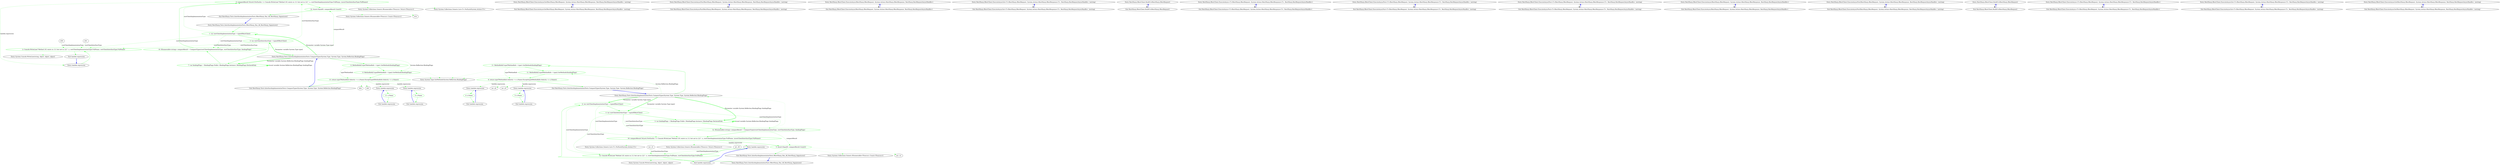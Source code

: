 digraph  {
d14 [cluster="lambda expression", color=green, community=0, label="2: Console.WriteLine(''Method {0} exists in {1} but not in {2}'', x, restClientImplementationType.FullName, restClientInterfaceType.FullName)", span="20-20"];
d15 [cluster="lambda expression", label="Exit lambda expression", span="20-20"];
d16 [cluster="System.Console.WriteLine(string, object, object, object)", label="Entry System.Console.WriteLine(string, object, object, object)", span="0-0"];
d13 [cluster="lambda expression", label="Entry lambda expression", span="20-20"];
d24 [cluster="lambda expression", label="Entry lambda expression", span="31-31"];
d25 [cluster="lambda expression", color=green, community=0, label="0: x.Name", span="31-31"];
d27 [cluster="lambda expression", label="Entry lambda expression", span="31-31"];
d28 [cluster="lambda expression", color=green, community=0, label="11: x.Name", span="31-31"];
d26 [cluster="lambda expression", label="Exit lambda expression", span="31-31"];
d29 [cluster="lambda expression", label="Exit lambda expression", span="31-31"];
d1 [cluster="RestSharp.Tests.InterfaceImplementationTests.IRestSharp_Has_All_RestSharp_Signatures()", color=green, community=0, label="1: var restClientImplementationType = typeof(RestClient)", span="14-14"];
d2 [cluster="RestSharp.Tests.InterfaceImplementationTests.IRestSharp_Has_All_RestSharp_Signatures()", color=green, community=0, label="3: var restClientInterfaceType = typeof(IRestClient)", span="15-15"];
d4 [cluster="RestSharp.Tests.InterfaceImplementationTests.IRestSharp_Has_All_RestSharp_Signatures()", color=green, community=0, label="10: IEnumerable<string> compareResult = CompareTypes(restClientImplementationType, restClientInterfaceType, bindingFlags)", span="19-19"];
d5 [cluster="RestSharp.Tests.InterfaceImplementationTests.IRestSharp_Has_All_RestSharp_Signatures()", color=green, community=0, label="5: compareResult.ToList().ForEach(x => Console.WriteLine(''Method {0} exists in {1} but not in {2}'', x, restClientImplementationType.FullName, \\nrestClientInterfaceType.FullName))", span="20-20"];
d0 [cluster="RestSharp.Tests.InterfaceImplementationTests.IRestSharp_Has_All_RestSharp_Signatures()", label="Entry RestSharp.Tests.InterfaceImplementationTests.IRestSharp_Has_All_RestSharp_Signatures()", span="11-11"];
d3 [cluster="RestSharp.Tests.InterfaceImplementationTests.IRestSharp_Has_All_RestSharp_Signatures()", color=green, community=0, label="7: var bindingFlags = BindingFlags.Public | BindingFlags.Instance | BindingFlags.DeclaredOnly", span="16-16"];
d6 [cluster="RestSharp.Tests.InterfaceImplementationTests.IRestSharp_Has_All_RestSharp_Signatures()", color=green, community=0, label="14: Assert.Equal(0, compareResult.Count())", span="23-23"];
d8 [cluster="RestSharp.Tests.InterfaceImplementationTests.CompareTypes(System.Type, System.Type, System.Reflection.BindingFlags)", label="Entry RestSharp.Tests.InterfaceImplementationTests.CompareTypes(System.Type, System.Type, System.Reflection.BindingFlags)", span="26-26"];
d9 [cluster="System.Collections.Generic.IEnumerable<TSource>.ToList<TSource>()", label="Entry System.Collections.Generic.IEnumerable<TSource>.ToList<TSource>()", span="0-0"];
d10 [cluster="System.Collections.Generic.List<T>.ForEach(System.Action<T>)", label="Entry System.Collections.Generic.List<T>.ForEach(System.Action<T>)", span="0-0"];
d7 [cluster="RestSharp.Tests.InterfaceImplementationTests.IRestSharp_Has_All_RestSharp_Signatures()", label="Exit RestSharp.Tests.InterfaceImplementationTests.IRestSharp_Has_All_RestSharp_Signatures()", span="11-11"];
d11 [cluster="System.Collections.Generic.IEnumerable<TSource>.Count<TSource>()", label="Entry System.Collections.Generic.IEnumerable<TSource>.Count<TSource>()", span="0-0"];
d17 [cluster="RestSharp.Tests.InterfaceImplementationTests.CompareTypes(System.Type, System.Type, System.Reflection.BindingFlags)", color=green, community=0, label="0: MethodInfo[] typeTMethodInfo = type1.GetMethods(bindingFlags)", span="28-28"];
d18 [cluster="RestSharp.Tests.InterfaceImplementationTests.CompareTypes(System.Type, System.Type, System.Reflection.BindingFlags)", color=green, community=0, label="0: MethodInfo[] typeXMethodInfo = type2.GetMethods(bindingFlags)", span="29-29"];
d19 [cluster="RestSharp.Tests.InterfaceImplementationTests.CompareTypes(System.Type, System.Type, System.Reflection.BindingFlags)", color=green, community=0, label="13: return typeTMethodInfo.Select(x => x.Name).Except(typeXMethodInfo.Select(x => x.Name));", span="31-31"];
d21 [cluster="System.Type.GetMethods(System.Reflection.BindingFlags)", label="Entry System.Type.GetMethods(System.Reflection.BindingFlags)", span="0-0"];
d20 [cluster="RestSharp.Tests.InterfaceImplementationTests.CompareTypes(System.Type, System.Type, System.Reflection.BindingFlags)", label="Exit RestSharp.Tests.InterfaceImplementationTests.CompareTypes(System.Type, System.Type, System.Reflection.BindingFlags)", span="26-26"];
m0_6 [cluster="RestSharp.IRestClient.ExecuteAsyncGet(RestSharp.IRestRequest, System.Action<RestSharp.IRestResponse, RestSharp.RestRequestAsyncHandle>, \\nstring)", file="IRestClient.cs", label="Entry RestSharp.IRestClient.ExecuteAsyncGet(RestSharp.IRestRequest, System.Action<RestSharp.IRestResponse, RestSharp.RestRequestAsyncHandle>, \\nstring)", span="79-79"];
m0_7 [cluster="RestSharp.IRestClient.ExecuteAsyncGet(RestSharp.IRestRequest, System.Action<RestSharp.IRestResponse, RestSharp.RestRequestAsyncHandle>, \\nstring)", file="IRestClient.cs", label="Exit RestSharp.IRestClient.ExecuteAsyncGet(RestSharp.IRestRequest, System.Action<RestSharp.IRestResponse, RestSharp.RestRequestAsyncHandle>, \\nstring)", span="79-79"];
m0_8 [cluster="RestSharp.IRestClient.ExecuteAsyncPost(RestSharp.IRestRequest, System.Action<RestSharp.IRestResponse, RestSharp.RestRequestAsyncHandle>, \\nstring)", file="IRestClient.cs", label="Entry RestSharp.IRestClient.ExecuteAsyncPost(RestSharp.IRestRequest, System.Action<RestSharp.IRestResponse, RestSharp.RestRequestAsyncHandle>, \\nstring)", span="87-87"];
m0_9 [cluster="RestSharp.IRestClient.ExecuteAsyncPost(RestSharp.IRestRequest, System.Action<RestSharp.IRestResponse, RestSharp.RestRequestAsyncHandle>, \\nstring)", file="IRestClient.cs", label="Exit RestSharp.IRestClient.ExecuteAsyncPost(RestSharp.IRestRequest, System.Action<RestSharp.IRestResponse, RestSharp.RestRequestAsyncHandle>, \\nstring)", span="87-87"];
m0_0 [cluster="RestSharp.IRestClient.ExecuteAsync(RestSharp.IRestRequest, System.Action<RestSharp.IRestResponse, RestSharp.RestRequestAsyncHandle>)", file="IRestClient.cs", label="Entry RestSharp.IRestClient.ExecuteAsync(RestSharp.IRestRequest, System.Action<RestSharp.IRestResponse, RestSharp.RestRequestAsyncHandle>)", span="52-52"];
m0_1 [cluster="RestSharp.IRestClient.ExecuteAsync(RestSharp.IRestRequest, System.Action<RestSharp.IRestResponse, RestSharp.RestRequestAsyncHandle>)", file="IRestClient.cs", label="Exit RestSharp.IRestClient.ExecuteAsync(RestSharp.IRestRequest, System.Action<RestSharp.IRestResponse, RestSharp.RestRequestAsyncHandle>)", span="52-52"];
m0_10 [cluster="RestSharp.IRestClient.ExecuteAsyncGet<T>(RestSharp.IRestRequest, System.Action<RestSharp.IRestResponse<T>, RestSharp.RestRequestAsyncHandle>, \\nstring)", file="IRestClient.cs", label="Entry RestSharp.IRestClient.ExecuteAsyncGet<T>(RestSharp.IRestRequest, System.Action<RestSharp.IRestResponse<T>, RestSharp.RestRequestAsyncHandle>, \\nstring)", span="96-96"];
m0_11 [cluster="RestSharp.IRestClient.ExecuteAsyncGet<T>(RestSharp.IRestRequest, System.Action<RestSharp.IRestResponse<T>, RestSharp.RestRequestAsyncHandle>, \\nstring)", file="IRestClient.cs", label="Exit RestSharp.IRestClient.ExecuteAsyncGet<T>(RestSharp.IRestRequest, System.Action<RestSharp.IRestResponse<T>, RestSharp.RestRequestAsyncHandle>, \\nstring)", span="96-96"];
m0_4 [cluster="RestSharp.IRestClient.BuildUri(RestSharp.IRestRequest)", file="IRestClient.cs", label="Entry RestSharp.IRestClient.BuildUri(RestSharp.IRestRequest)", span="71-71"];
m0_5 [cluster="RestSharp.IRestClient.BuildUri(RestSharp.IRestRequest)", file="IRestClient.cs", label="Exit RestSharp.IRestClient.BuildUri(RestSharp.IRestRequest)", span="71-71"];
m0_2 [cluster="RestSharp.IRestClient.ExecuteAsync<T>(RestSharp.IRestRequest, System.Action<RestSharp.IRestResponse<T>, RestSharp.RestRequestAsyncHandle>)", file="IRestClient.cs", label="Entry RestSharp.IRestClient.ExecuteAsync<T>(RestSharp.IRestRequest, System.Action<RestSharp.IRestResponse<T>, RestSharp.RestRequestAsyncHandle>)", span="54-54"];
m0_3 [cluster="RestSharp.IRestClient.ExecuteAsync<T>(RestSharp.IRestRequest, System.Action<RestSharp.IRestResponse<T>, RestSharp.RestRequestAsyncHandle>)", file="IRestClient.cs", label="Exit RestSharp.IRestClient.ExecuteAsync<T>(RestSharp.IRestRequest, System.Action<RestSharp.IRestResponse<T>, RestSharp.RestRequestAsyncHandle>)", span="54-54"];
m0_12 [cluster="RestSharp.IRestClient.ExecuteAsyncPost<T>(RestSharp.IRestRequest, System.Action<RestSharp.IRestResponse<T>, RestSharp.RestRequestAsyncHandle>, \\nstring)", file="IRestClient.cs", label="Entry RestSharp.IRestClient.ExecuteAsyncPost<T>(RestSharp.IRestRequest, System.Action<RestSharp.IRestResponse<T>, RestSharp.RestRequestAsyncHandle>, \\nstring)", span="105-105"];
m0_13 [cluster="RestSharp.IRestClient.ExecuteAsyncPost<T>(RestSharp.IRestRequest, System.Action<RestSharp.IRestResponse<T>, RestSharp.RestRequestAsyncHandle>, \\nstring)", file="IRestClient.cs", label="Exit RestSharp.IRestClient.ExecuteAsyncPost<T>(RestSharp.IRestRequest, System.Action<RestSharp.IRestResponse<T>, RestSharp.RestRequestAsyncHandle>, \\nstring)", span="105-105"];
m1_0_12 [cluster="RestSharp.IRestClient.ExecuteAsyncPost<T>(RestSharp.IRestRequest, System.Action<RestSharp.IRestResponse<T>, RestSharp.RestRequestAsyncHandle>, \\nstring)", file=merged, label="Entry RestSharp.IRestClient.ExecuteAsyncPost<T>(RestSharp.IRestRequest, System.Action<RestSharp.IRestResponse<T>, RestSharp.RestRequestAsyncHandle>, \\nstring)", span="105-105"];
m1_0_13 [cluster="RestSharp.IRestClient.ExecuteAsyncPost<T>(RestSharp.IRestRequest, System.Action<RestSharp.IRestResponse<T>, RestSharp.RestRequestAsyncHandle>, \\nstring)", file=merged, label="Exit RestSharp.IRestClient.ExecuteAsyncPost<T>(RestSharp.IRestRequest, System.Action<RestSharp.IRestResponse<T>, RestSharp.RestRequestAsyncHandle>, \\nstring)", span="105-105"];
m1_0_0 [cluster="RestSharp.IRestClient.ExecuteAsync(RestSharp.IRestRequest, System.Action<RestSharp.IRestResponse, RestSharp.RestRequestAsyncHandle>)", file=merged, label="Entry RestSharp.IRestClient.ExecuteAsync(RestSharp.IRestRequest, System.Action<RestSharp.IRestResponse, RestSharp.RestRequestAsyncHandle>)", span="52-52"];
m1_0_1 [cluster="RestSharp.IRestClient.ExecuteAsync(RestSharp.IRestRequest, System.Action<RestSharp.IRestResponse, RestSharp.RestRequestAsyncHandle>)", file=merged, label="Exit RestSharp.IRestClient.ExecuteAsync(RestSharp.IRestRequest, System.Action<RestSharp.IRestResponse, RestSharp.RestRequestAsyncHandle>)", span="52-52"];
m1_11 [cluster="System.Collections.Generic.IEnumerable<TSource>.Count<TSource>()", file=merged, label="Entry System.Collections.Generic.IEnumerable<TSource>.Count<TSource>()", span="0-0"];
m1_0_8 [cluster="RestSharp.IRestClient.ExecuteAsyncPost(RestSharp.IRestRequest, System.Action<RestSharp.IRestResponse, RestSharp.RestRequestAsyncHandle>, \\nstring)", file=merged, label="Entry RestSharp.IRestClient.ExecuteAsyncPost(RestSharp.IRestRequest, System.Action<RestSharp.IRestResponse, RestSharp.RestRequestAsyncHandle>, \\nstring)", span="87-87"];
m1_0_9 [cluster="RestSharp.IRestClient.ExecuteAsyncPost(RestSharp.IRestRequest, System.Action<RestSharp.IRestResponse, RestSharp.RestRequestAsyncHandle>, \\nstring)", file=merged, label="Exit RestSharp.IRestClient.ExecuteAsyncPost(RestSharp.IRestRequest, System.Action<RestSharp.IRestResponse, RestSharp.RestRequestAsyncHandle>, \\nstring)", span="87-87"];
m1_0 [cluster="RestSharp.Tests.InterfaceImplementationTests.IRestSharp_Has_All_RestSharp_Signatures()", file=merged, label="Entry RestSharp.Tests.InterfaceImplementationTests.IRestSharp_Has_All_RestSharp_Signatures()", span="11-11"];
m1_1 [cluster="RestSharp.Tests.InterfaceImplementationTests.IRestSharp_Has_All_RestSharp_Signatures()", color=green, community=0, file=merged, label="4: var restClientImplementationType = typeof(RestClient)", span="14-14"];
m1_2 [cluster="RestSharp.Tests.InterfaceImplementationTests.IRestSharp_Has_All_RestSharp_Signatures()", color=green, community=0, file=merged, label="3: var restClientInterfaceType = typeof(IRestClient)", span="15-15"];
m1_4 [cluster="RestSharp.Tests.InterfaceImplementationTests.IRestSharp_Has_All_RestSharp_Signatures()", color=green, community=0, file=merged, label="12: IEnumerable<string> compareResult = CompareTypes(restClientImplementationType, restClientInterfaceType, bindingFlags)", span="19-19"];
m1_5 [cluster="RestSharp.Tests.InterfaceImplementationTests.IRestSharp_Has_All_RestSharp_Signatures()", color=green, community=0, file=merged, label="16: compareResult.ToList().ForEach(x => Console.WriteLine(''Method {0} exists in {1} but not in {2}'', x, restClientImplementationType.FullName, \\nrestClientInterfaceType.FullName))", span="20-20"];
m1_3 [cluster="RestSharp.Tests.InterfaceImplementationTests.IRestSharp_Has_All_RestSharp_Signatures()", color=green, community=0, file=merged, label="3: var bindingFlags = BindingFlags.Public | BindingFlags.Instance | BindingFlags.DeclaredOnly", span="16-16"];
m1_6 [cluster="RestSharp.Tests.InterfaceImplementationTests.IRestSharp_Has_All_RestSharp_Signatures()", color=green, community=0, file=merged, label="5: Assert.Equal(0, compareResult.Count())", span="23-23"];
m1_7 [cluster="RestSharp.Tests.InterfaceImplementationTests.IRestSharp_Has_All_RestSharp_Signatures()", file=merged, label="Exit RestSharp.Tests.InterfaceImplementationTests.IRestSharp_Has_All_RestSharp_Signatures()", span="11-11"];
m1_0_4 [cluster="RestSharp.IRestClient.BuildUri(RestSharp.IRestRequest)", file=merged, label="Entry RestSharp.IRestClient.BuildUri(RestSharp.IRestRequest)", span="71-71"];
m1_0_5 [cluster="RestSharp.IRestClient.BuildUri(RestSharp.IRestRequest)", file=merged, label="Exit RestSharp.IRestClient.BuildUri(RestSharp.IRestRequest)", span="71-71"];
m1_0_2 [cluster="RestSharp.IRestClient.ExecuteAsync<T>(RestSharp.IRestRequest, System.Action<RestSharp.IRestResponse<T>, RestSharp.RestRequestAsyncHandle>)", file=merged, label="Entry RestSharp.IRestClient.ExecuteAsync<T>(RestSharp.IRestRequest, System.Action<RestSharp.IRestResponse<T>, RestSharp.RestRequestAsyncHandle>)", span="54-54"];
m1_0_3 [cluster="RestSharp.IRestClient.ExecuteAsync<T>(RestSharp.IRestRequest, System.Action<RestSharp.IRestResponse<T>, RestSharp.RestRequestAsyncHandle>)", file=merged, label="Exit RestSharp.IRestClient.ExecuteAsync<T>(RestSharp.IRestRequest, System.Action<RestSharp.IRestResponse<T>, RestSharp.RestRequestAsyncHandle>)", span="54-54"];
m1_16 [cluster="System.Console.WriteLine(string, object, object, object)", file=merged, label="Entry System.Console.WriteLine(string, object, object, object)", span="0-0"];
m1_0_10 [cluster="RestSharp.IRestClient.ExecuteAsyncGet<T>(RestSharp.IRestRequest, System.Action<RestSharp.IRestResponse<T>, RestSharp.RestRequestAsyncHandle>, \\nstring)", file=merged, label="Entry RestSharp.IRestClient.ExecuteAsyncGet<T>(RestSharp.IRestRequest, System.Action<RestSharp.IRestResponse<T>, RestSharp.RestRequestAsyncHandle>, \\nstring)", span="96-96"];
m1_0_11 [cluster="RestSharp.IRestClient.ExecuteAsyncGet<T>(RestSharp.IRestRequest, System.Action<RestSharp.IRestResponse<T>, RestSharp.RestRequestAsyncHandle>, \\nstring)", file=merged, label="Exit RestSharp.IRestClient.ExecuteAsyncGet<T>(RestSharp.IRestRequest, System.Action<RestSharp.IRestResponse<T>, RestSharp.RestRequestAsyncHandle>, \\nstring)", span="96-96"];
m1_10 [cluster="System.Collections.Generic.List<T>.ForEach(System.Action<T>)", file=merged, label="Entry System.Collections.Generic.List<T>.ForEach(System.Action<T>)", span="0-0"];
m1_8 [cluster="RestSharp.Tests.InterfaceImplementationTests.CompareTypes(System.Type, System.Type, System.Reflection.BindingFlags)", file=merged, label="Entry RestSharp.Tests.InterfaceImplementationTests.CompareTypes(System.Type, System.Type, System.Reflection.BindingFlags)", span="26-26"];
m1_17 [cluster="RestSharp.Tests.InterfaceImplementationTests.CompareTypes(System.Type, System.Type, System.Reflection.BindingFlags)", color=green, community=0, file=merged, label="11: MethodInfo[] typeTMethodInfo = type1.GetMethods(bindingFlags)", span="28-28"];
m1_18 [cluster="RestSharp.Tests.InterfaceImplementationTests.CompareTypes(System.Type, System.Type, System.Reflection.BindingFlags)", color=green, community=0, file=merged, label="11: MethodInfo[] typeXMethodInfo = type2.GetMethods(bindingFlags)", span="29-29"];
m1_19 [cluster="RestSharp.Tests.InterfaceImplementationTests.CompareTypes(System.Type, System.Type, System.Reflection.BindingFlags)", color=green, community=0, file=merged, label="6: return typeTMethodInfo.Select(x => x.Name).Except(typeXMethodInfo.Select(x => x.Name));", span="31-31"];
m1_20 [cluster="RestSharp.Tests.InterfaceImplementationTests.CompareTypes(System.Type, System.Type, System.Reflection.BindingFlags)", file=merged, label="Exit RestSharp.Tests.InterfaceImplementationTests.CompareTypes(System.Type, System.Type, System.Reflection.BindingFlags)", span="26-26"];
m1_0_6 [cluster="RestSharp.IRestClient.ExecuteAsyncGet(RestSharp.IRestRequest, System.Action<RestSharp.IRestResponse, RestSharp.RestRequestAsyncHandle>, \\nstring)", file=merged, label="Entry RestSharp.IRestClient.ExecuteAsyncGet(RestSharp.IRestRequest, System.Action<RestSharp.IRestResponse, RestSharp.RestRequestAsyncHandle>, \\nstring)", span="79-79"];
m1_0_7 [cluster="RestSharp.IRestClient.ExecuteAsyncGet(RestSharp.IRestRequest, System.Action<RestSharp.IRestResponse, RestSharp.RestRequestAsyncHandle>, \\nstring)", file=merged, label="Exit RestSharp.IRestClient.ExecuteAsyncGet(RestSharp.IRestRequest, System.Action<RestSharp.IRestResponse, RestSharp.RestRequestAsyncHandle>, \\nstring)", span="79-79"];
m1_27 [cluster="lambda expression", file=merged, label="Entry lambda expression", span="31-31"];
m1_14 [cluster="lambda expression", color=green, community=0, file=merged, label="12: Console.WriteLine(''Method {0} exists in {1} but not in {2}'', x, restClientImplementationType.FullName, restClientInterfaceType.FullName)", span="20-20"];
m1_15 [cluster="lambda expression", file=merged, label="Exit lambda expression", span="20-20"];
m1_13 [cluster="lambda expression", file=merged, label="Entry lambda expression", span="20-20"];
m1_24 [cluster="lambda expression", file=merged, label="Entry lambda expression", span="31-31"];
m1_25 [cluster="lambda expression", color=green, community=0, file=merged, label="4: x.Name", span="31-31"];
m1_28 [cluster="lambda expression", color=green, community=0, file=merged, label="5: x.Name", span="31-31"];
m1_26 [cluster="lambda expression", file=merged, label="Exit lambda expression", span="31-31"];
m1_29 [cluster="lambda expression", file=merged, label="Exit lambda expression", span="31-31"];
m1_9 [cluster="System.Collections.Generic.IEnumerable<TSource>.ToList<TSource>()", file=merged, label="Entry System.Collections.Generic.IEnumerable<TSource>.ToList<TSource>()", span="0-0"];
d12;
d22;
d23;
m1_12;
m1_22;
m1_23;
d30;
d31;
m1_30;
m1_31;
d14 -> d15  [color=green, key=0, style=solid];
d14 -> d16  [color=green, key=2, style=dotted];
d15 -> d13  [color=blue, key=0, style=bold];
d13 -> d14  [color=green, key=0, style=solid];
d24 -> d25  [color=green, key=0, style=solid];
d25 -> d26  [color=green, key=0, style=solid];
d27 -> d28  [color=green, key=0, style=solid];
d28 -> d29  [color=green, key=0, style=solid];
d26 -> d24  [color=blue, key=0, style=bold];
d29 -> d27  [color=blue, key=0, style=bold];
d1 -> d14  [color=green, key=1, label=restClientImplementationType, style=dashed];
d1 -> d2  [color=green, key=0, style=solid];
d1 -> d4  [color=green, key=1, label=restClientImplementationType, style=dashed];
d1 -> d5  [color=green, key=1, label=restClientImplementationType, style=dashed];
d2 -> d14  [color=green, key=1, label=restClientInterfaceType, style=dashed];
d2 -> d4  [color=green, key=1, label=restClientInterfaceType, style=dashed];
d2 -> d5  [color=green, key=1, label=restClientInterfaceType, style=dashed];
d2 -> d3  [color=green, key=0, style=solid];
d4 -> d5  [color=green, key=0, style=solid];
d4 -> d6  [color=green, key=1, label=compareResult, style=dashed];
d4 -> d8  [color=green, key=2, style=dotted];
d5 -> d13  [color=green, key=1, label="lambda expression", style=dashed];
d5 -> d9  [color=green, key=2, style=dotted];
d5 -> d6  [color=green, key=0, style=solid];
d5 -> d10  [color=green, key=2, style=dotted];
d0 -> d1  [color=green, key=0, style=solid];
d3 -> d4  [color=green, key=0, style=solid];
d3 -> d3  [color=green, key=3, label="Local variable System.Reflection.BindingFlags bindingFlags", style=bold];
d6 -> d7  [color=green, key=0, style=solid];
d6 -> d11  [color=green, key=2, style=dotted];
d6 -> d12  [color=green, key=2, style=dotted];
d8 -> d1  [color=green, key=3, label="Parameter variable System.Type type1", style=bold];
d8 -> d2  [color=green, key=3, label="Parameter variable System.Type type2", style=bold];
d8 -> d3  [color=green, key=3, label="Parameter variable System.Reflection.BindingFlags bindingFlags", style=bold];
d8 -> d17  [color=green, key=0, style=solid];
d8 -> d18  [color=green, key=1, label="System.Reflection.BindingFlags", style=dashed];
d7 -> d0  [color=blue, key=0, style=bold];
d17 -> d18  [color=green, key=0, style=solid];
d17 -> d19  [color=green, key=1, label=typeTMethodInfo, style=dashed];
d17 -> d21  [color=green, key=2, style=dotted];
d18 -> d19  [color=green, key=0, style=solid];
d18 -> d21  [color=green, key=2, style=dotted];
d19 -> d24  [color=green, key=1, label="lambda expression", style=dashed];
d19 -> d27  [color=green, key=1, label="lambda expression", style=dashed];
d19 -> d20  [color=green, key=0, style=solid];
d19 -> d22  [color=green, key=2, style=dotted];
d19 -> d23  [color=green, key=2, style=dotted];
d20 -> d8  [color=blue, key=0, style=bold];
m0_6 -> m0_7  [key=0, style=solid];
m0_7 -> m0_6  [color=blue, key=0, style=bold];
m0_8 -> m0_9  [key=0, style=solid];
m0_9 -> m0_8  [color=blue, key=0, style=bold];
m0_0 -> m0_1  [key=0, style=solid];
m0_1 -> m0_0  [color=blue, key=0, style=bold];
m0_10 -> m0_11  [key=0, style=solid];
m0_11 -> m0_10  [color=blue, key=0, style=bold];
m0_4 -> m0_5  [key=0, style=solid];
m0_5 -> m0_4  [color=blue, key=0, style=bold];
m0_2 -> m0_3  [key=0, style=solid];
m0_3 -> m0_2  [color=blue, key=0, style=bold];
m0_12 -> m0_13  [key=0, style=solid];
m0_13 -> m0_12  [color=blue, key=0, style=bold];
m1_0_12 -> m1_0_13  [key=0, style=solid];
m1_0_13 -> m1_0_12  [color=blue, key=0, style=bold];
m1_0_0 -> m1_0_1  [key=0, style=solid];
m1_0_1 -> m1_0_0  [color=blue, key=0, style=bold];
m1_0_8 -> m1_0_9  [key=0, style=solid];
m1_0_9 -> m1_0_8  [color=blue, key=0, style=bold];
m1_0 -> m1_1  [color=green, key=0, style=solid];
m1_1 -> m1_14  [color=green, key=1, label=restClientImplementationType, style=dashed];
m1_1 -> m1_2  [color=green, key=0, style=solid];
m1_1 -> m1_4  [color=green, key=1, label=restClientImplementationType, style=dashed];
m1_1 -> m1_5  [color=green, key=1, label=restClientImplementationType, style=dashed];
m1_2 -> m1_14  [color=green, key=1, label=restClientInterfaceType, style=dashed];
m1_2 -> m1_4  [color=green, key=1, label=restClientInterfaceType, style=dashed];
m1_2 -> m1_5  [color=green, key=1, label=restClientInterfaceType, style=dashed];
m1_2 -> m1_3  [color=green, key=0, style=solid];
m1_4 -> m1_5  [color=green, key=0, style=solid];
m1_4 -> m1_6  [color=green, key=1, label=compareResult, style=dashed];
m1_4 -> m1_8  [color=green, key=2, style=dotted];
m1_5 -> m1_13  [color=green, key=1, label="lambda expression", style=dashed];
m1_5 -> m1_9  [color=green, key=2, style=dotted];
m1_5 -> m1_6  [color=green, key=0, style=solid];
m1_5 -> m1_10  [color=green, key=2, style=dotted];
m1_3 -> m1_4  [color=green, key=0, style=solid];
m1_3 -> m1_3  [color=green, key=3, label="Local variable System.Reflection.BindingFlags bindingFlags", style=bold];
m1_6 -> m1_7  [color=green, key=0, style=solid];
m1_6 -> m1_11  [color=green, key=2, style=dotted];
m1_6 -> m1_12  [color=green, key=2, style=dotted];
m1_7 -> m1_0  [color=blue, key=0, style=bold];
m1_0_4 -> m1_0_5  [key=0, style=solid];
m1_0_5 -> m1_0_4  [color=blue, key=0, style=bold];
m1_0_2 -> m1_0_3  [key=0, style=solid];
m1_0_3 -> m1_0_2  [color=blue, key=0, style=bold];
m1_0_10 -> m1_0_11  [key=0, style=solid];
m1_0_11 -> m1_0_10  [color=blue, key=0, style=bold];
m1_8 -> m1_1  [color=green, key=3, label="Parameter variable System.Type type1", style=bold];
m1_8 -> m1_2  [color=green, key=3, label="Parameter variable System.Type type2", style=bold];
m1_8 -> m1_3  [color=green, key=3, label="Parameter variable System.Reflection.BindingFlags bindingFlags", style=bold];
m1_8 -> m1_17  [color=green, key=0, style=solid];
m1_8 -> m1_18  [color=green, key=1, label="System.Reflection.BindingFlags", style=dashed];
m1_17 -> m1_18  [color=green, key=0, style=solid];
m1_17 -> m1_19  [color=green, key=1, label=typeTMethodInfo, style=dashed];
m1_17 -> d21  [color=green, key=2, style=dotted];
m1_18 -> m1_19  [color=green, key=0, style=solid];
m1_18 -> d21  [color=green, key=2, style=dotted];
m1_19 -> m1_24  [color=green, key=1, label="lambda expression", style=dashed];
m1_19 -> m1_27  [color=green, key=1, label="lambda expression", style=dashed];
m1_19 -> m1_20  [color=green, key=0, style=solid];
m1_19 -> m1_22  [color=green, key=2, style=dotted];
m1_19 -> m1_23  [color=green, key=2, style=dotted];
m1_20 -> m1_8  [color=blue, key=0, style=bold];
m1_0_6 -> m1_0_7  [key=0, style=solid];
m1_0_7 -> m1_0_6  [color=blue, key=0, style=bold];
m1_27 -> m1_28  [color=green, key=0, style=solid];
m1_14 -> m1_15  [color=green, key=0, style=solid];
m1_14 -> m1_16  [color=green, key=2, style=dotted];
m1_15 -> m1_13  [color=blue, key=0, style=bold];
m1_13 -> m1_14  [color=green, key=0, style=solid];
m1_24 -> m1_25  [color=green, key=0, style=solid];
m1_25 -> m1_26  [color=green, key=0, style=solid];
m1_28 -> m1_29  [color=green, key=0, style=solid];
m1_26 -> m1_24  [color=blue, key=0, style=bold];
m1_29 -> m1_27  [color=blue, key=0, style=bold];
d30 -> d14  [color=green, key=1, label=restClientImplementationType, style=dashed];
d31 -> d14  [color=green, key=1, label=restClientInterfaceType, style=dashed];
m1_30 -> m1_14  [color=green, key=1, label=restClientImplementationType, style=dashed];
m1_31 -> m1_14  [color=green, key=1, label=restClientInterfaceType, style=dashed];
}
